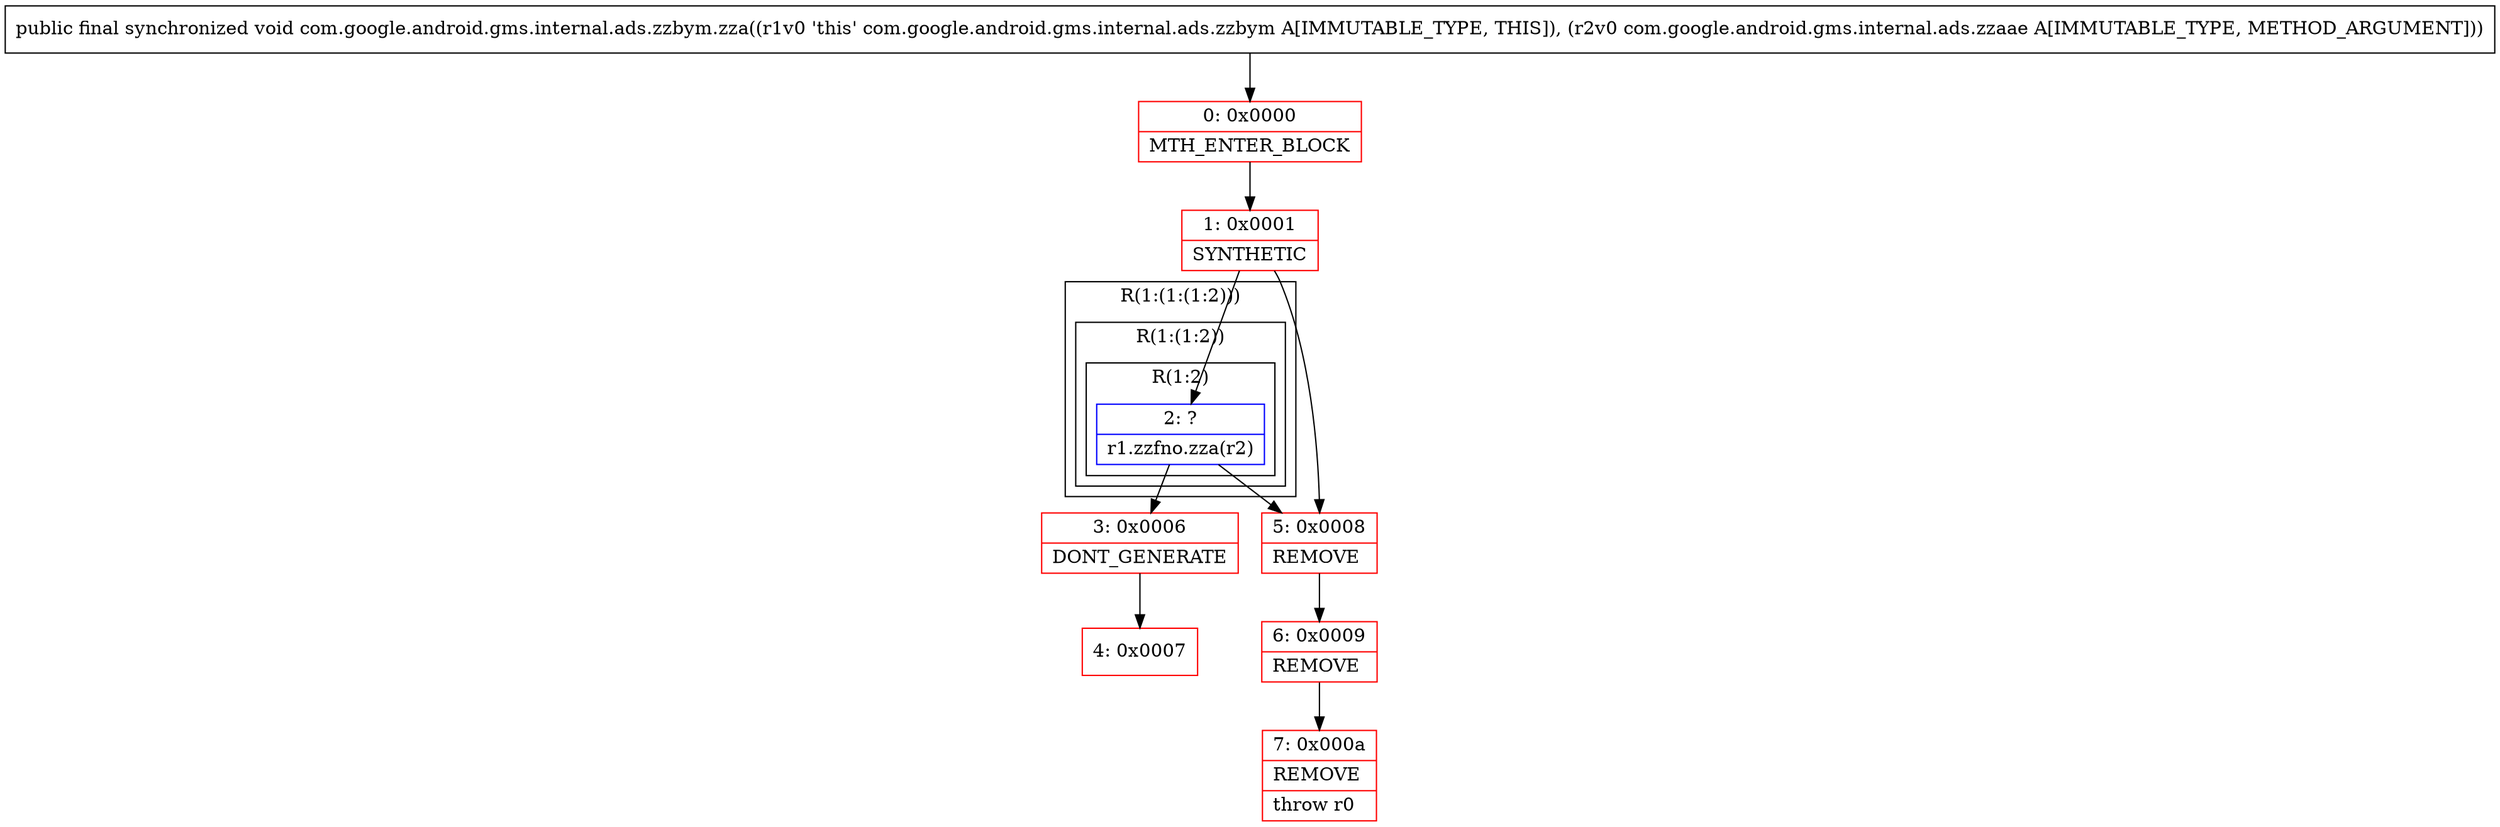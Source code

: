 digraph "CFG forcom.google.android.gms.internal.ads.zzbym.zza(Lcom\/google\/android\/gms\/internal\/ads\/zzaae;)V" {
subgraph cluster_Region_1668890009 {
label = "R(1:(1:(1:2)))";
node [shape=record,color=blue];
subgraph cluster_Region_48442251 {
label = "R(1:(1:2))";
node [shape=record,color=blue];
subgraph cluster_Region_475011570 {
label = "R(1:2)";
node [shape=record,color=blue];
Node_2 [shape=record,label="{2\:\ ?|r1.zzfno.zza(r2)\l}"];
}
}
}
Node_0 [shape=record,color=red,label="{0\:\ 0x0000|MTH_ENTER_BLOCK\l}"];
Node_1 [shape=record,color=red,label="{1\:\ 0x0001|SYNTHETIC\l}"];
Node_3 [shape=record,color=red,label="{3\:\ 0x0006|DONT_GENERATE\l}"];
Node_4 [shape=record,color=red,label="{4\:\ 0x0007}"];
Node_5 [shape=record,color=red,label="{5\:\ 0x0008|REMOVE\l}"];
Node_6 [shape=record,color=red,label="{6\:\ 0x0009|REMOVE\l}"];
Node_7 [shape=record,color=red,label="{7\:\ 0x000a|REMOVE\l|throw r0\l}"];
MethodNode[shape=record,label="{public final synchronized void com.google.android.gms.internal.ads.zzbym.zza((r1v0 'this' com.google.android.gms.internal.ads.zzbym A[IMMUTABLE_TYPE, THIS]), (r2v0 com.google.android.gms.internal.ads.zzaae A[IMMUTABLE_TYPE, METHOD_ARGUMENT])) }"];
MethodNode -> Node_0;
Node_2 -> Node_3;
Node_2 -> Node_5;
Node_0 -> Node_1;
Node_1 -> Node_2;
Node_1 -> Node_5;
Node_3 -> Node_4;
Node_5 -> Node_6;
Node_6 -> Node_7;
}

